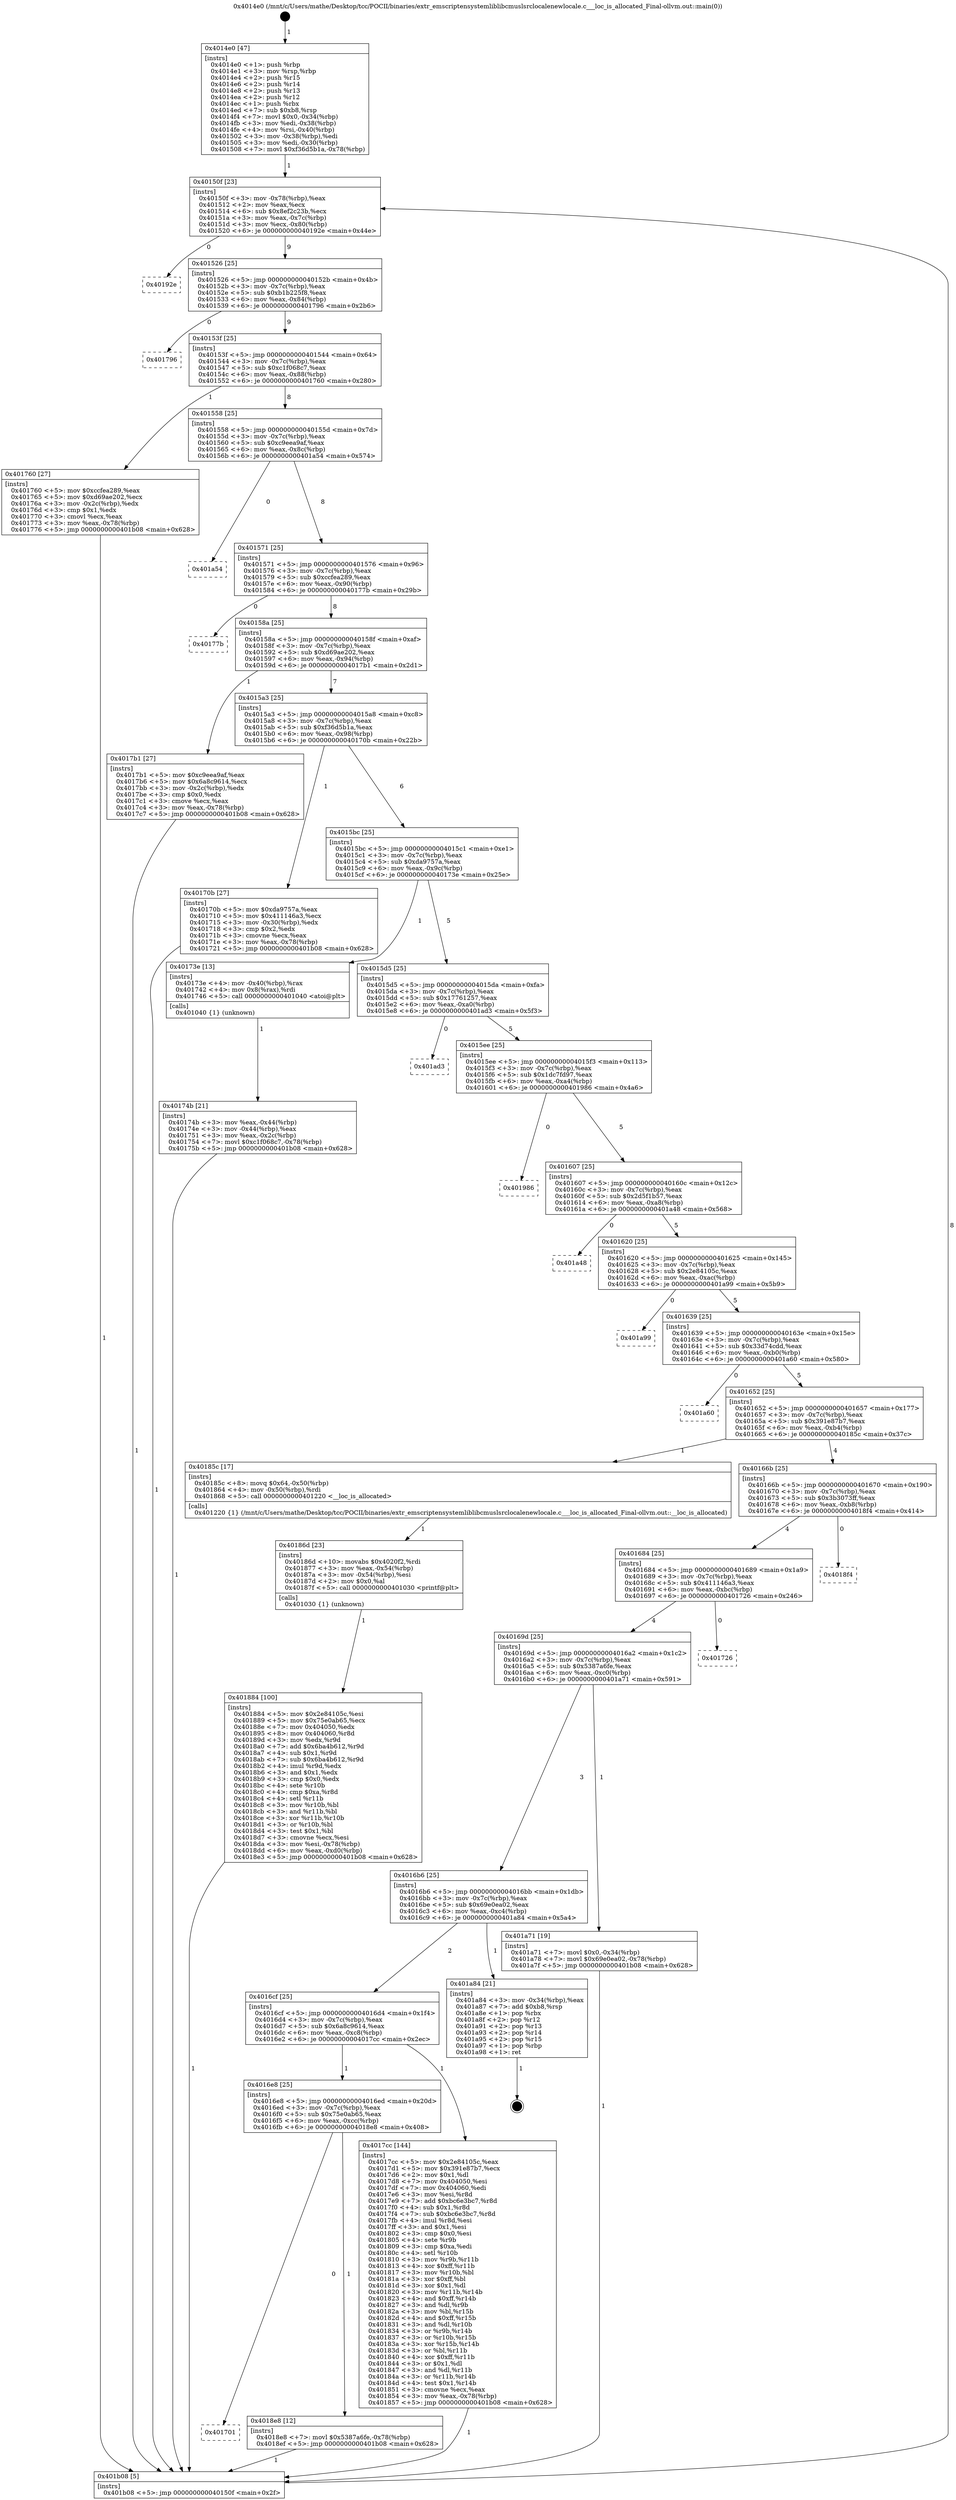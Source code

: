 digraph "0x4014e0" {
  label = "0x4014e0 (/mnt/c/Users/mathe/Desktop/tcc/POCII/binaries/extr_emscriptensystemliblibcmuslsrclocalenewlocale.c___loc_is_allocated_Final-ollvm.out::main(0))"
  labelloc = "t"
  node[shape=record]

  Entry [label="",width=0.3,height=0.3,shape=circle,fillcolor=black,style=filled]
  "0x40150f" [label="{
     0x40150f [23]\l
     | [instrs]\l
     &nbsp;&nbsp;0x40150f \<+3\>: mov -0x78(%rbp),%eax\l
     &nbsp;&nbsp;0x401512 \<+2\>: mov %eax,%ecx\l
     &nbsp;&nbsp;0x401514 \<+6\>: sub $0x8ef2c23b,%ecx\l
     &nbsp;&nbsp;0x40151a \<+3\>: mov %eax,-0x7c(%rbp)\l
     &nbsp;&nbsp;0x40151d \<+3\>: mov %ecx,-0x80(%rbp)\l
     &nbsp;&nbsp;0x401520 \<+6\>: je 000000000040192e \<main+0x44e\>\l
  }"]
  "0x40192e" [label="{
     0x40192e\l
  }", style=dashed]
  "0x401526" [label="{
     0x401526 [25]\l
     | [instrs]\l
     &nbsp;&nbsp;0x401526 \<+5\>: jmp 000000000040152b \<main+0x4b\>\l
     &nbsp;&nbsp;0x40152b \<+3\>: mov -0x7c(%rbp),%eax\l
     &nbsp;&nbsp;0x40152e \<+5\>: sub $0xb1b225f8,%eax\l
     &nbsp;&nbsp;0x401533 \<+6\>: mov %eax,-0x84(%rbp)\l
     &nbsp;&nbsp;0x401539 \<+6\>: je 0000000000401796 \<main+0x2b6\>\l
  }"]
  Exit [label="",width=0.3,height=0.3,shape=circle,fillcolor=black,style=filled,peripheries=2]
  "0x401796" [label="{
     0x401796\l
  }", style=dashed]
  "0x40153f" [label="{
     0x40153f [25]\l
     | [instrs]\l
     &nbsp;&nbsp;0x40153f \<+5\>: jmp 0000000000401544 \<main+0x64\>\l
     &nbsp;&nbsp;0x401544 \<+3\>: mov -0x7c(%rbp),%eax\l
     &nbsp;&nbsp;0x401547 \<+5\>: sub $0xc1f068c7,%eax\l
     &nbsp;&nbsp;0x40154c \<+6\>: mov %eax,-0x88(%rbp)\l
     &nbsp;&nbsp;0x401552 \<+6\>: je 0000000000401760 \<main+0x280\>\l
  }"]
  "0x401701" [label="{
     0x401701\l
  }", style=dashed]
  "0x401760" [label="{
     0x401760 [27]\l
     | [instrs]\l
     &nbsp;&nbsp;0x401760 \<+5\>: mov $0xccfea289,%eax\l
     &nbsp;&nbsp;0x401765 \<+5\>: mov $0xd69ae202,%ecx\l
     &nbsp;&nbsp;0x40176a \<+3\>: mov -0x2c(%rbp),%edx\l
     &nbsp;&nbsp;0x40176d \<+3\>: cmp $0x1,%edx\l
     &nbsp;&nbsp;0x401770 \<+3\>: cmovl %ecx,%eax\l
     &nbsp;&nbsp;0x401773 \<+3\>: mov %eax,-0x78(%rbp)\l
     &nbsp;&nbsp;0x401776 \<+5\>: jmp 0000000000401b08 \<main+0x628\>\l
  }"]
  "0x401558" [label="{
     0x401558 [25]\l
     | [instrs]\l
     &nbsp;&nbsp;0x401558 \<+5\>: jmp 000000000040155d \<main+0x7d\>\l
     &nbsp;&nbsp;0x40155d \<+3\>: mov -0x7c(%rbp),%eax\l
     &nbsp;&nbsp;0x401560 \<+5\>: sub $0xc9eea9af,%eax\l
     &nbsp;&nbsp;0x401565 \<+6\>: mov %eax,-0x8c(%rbp)\l
     &nbsp;&nbsp;0x40156b \<+6\>: je 0000000000401a54 \<main+0x574\>\l
  }"]
  "0x4018e8" [label="{
     0x4018e8 [12]\l
     | [instrs]\l
     &nbsp;&nbsp;0x4018e8 \<+7\>: movl $0x5387a6fe,-0x78(%rbp)\l
     &nbsp;&nbsp;0x4018ef \<+5\>: jmp 0000000000401b08 \<main+0x628\>\l
  }"]
  "0x401a54" [label="{
     0x401a54\l
  }", style=dashed]
  "0x401571" [label="{
     0x401571 [25]\l
     | [instrs]\l
     &nbsp;&nbsp;0x401571 \<+5\>: jmp 0000000000401576 \<main+0x96\>\l
     &nbsp;&nbsp;0x401576 \<+3\>: mov -0x7c(%rbp),%eax\l
     &nbsp;&nbsp;0x401579 \<+5\>: sub $0xccfea289,%eax\l
     &nbsp;&nbsp;0x40157e \<+6\>: mov %eax,-0x90(%rbp)\l
     &nbsp;&nbsp;0x401584 \<+6\>: je 000000000040177b \<main+0x29b\>\l
  }"]
  "0x401884" [label="{
     0x401884 [100]\l
     | [instrs]\l
     &nbsp;&nbsp;0x401884 \<+5\>: mov $0x2e84105c,%esi\l
     &nbsp;&nbsp;0x401889 \<+5\>: mov $0x75e0ab65,%ecx\l
     &nbsp;&nbsp;0x40188e \<+7\>: mov 0x404050,%edx\l
     &nbsp;&nbsp;0x401895 \<+8\>: mov 0x404060,%r8d\l
     &nbsp;&nbsp;0x40189d \<+3\>: mov %edx,%r9d\l
     &nbsp;&nbsp;0x4018a0 \<+7\>: add $0x6ba4b612,%r9d\l
     &nbsp;&nbsp;0x4018a7 \<+4\>: sub $0x1,%r9d\l
     &nbsp;&nbsp;0x4018ab \<+7\>: sub $0x6ba4b612,%r9d\l
     &nbsp;&nbsp;0x4018b2 \<+4\>: imul %r9d,%edx\l
     &nbsp;&nbsp;0x4018b6 \<+3\>: and $0x1,%edx\l
     &nbsp;&nbsp;0x4018b9 \<+3\>: cmp $0x0,%edx\l
     &nbsp;&nbsp;0x4018bc \<+4\>: sete %r10b\l
     &nbsp;&nbsp;0x4018c0 \<+4\>: cmp $0xa,%r8d\l
     &nbsp;&nbsp;0x4018c4 \<+4\>: setl %r11b\l
     &nbsp;&nbsp;0x4018c8 \<+3\>: mov %r10b,%bl\l
     &nbsp;&nbsp;0x4018cb \<+3\>: and %r11b,%bl\l
     &nbsp;&nbsp;0x4018ce \<+3\>: xor %r11b,%r10b\l
     &nbsp;&nbsp;0x4018d1 \<+3\>: or %r10b,%bl\l
     &nbsp;&nbsp;0x4018d4 \<+3\>: test $0x1,%bl\l
     &nbsp;&nbsp;0x4018d7 \<+3\>: cmovne %ecx,%esi\l
     &nbsp;&nbsp;0x4018da \<+3\>: mov %esi,-0x78(%rbp)\l
     &nbsp;&nbsp;0x4018dd \<+6\>: mov %eax,-0xd0(%rbp)\l
     &nbsp;&nbsp;0x4018e3 \<+5\>: jmp 0000000000401b08 \<main+0x628\>\l
  }"]
  "0x40177b" [label="{
     0x40177b\l
  }", style=dashed]
  "0x40158a" [label="{
     0x40158a [25]\l
     | [instrs]\l
     &nbsp;&nbsp;0x40158a \<+5\>: jmp 000000000040158f \<main+0xaf\>\l
     &nbsp;&nbsp;0x40158f \<+3\>: mov -0x7c(%rbp),%eax\l
     &nbsp;&nbsp;0x401592 \<+5\>: sub $0xd69ae202,%eax\l
     &nbsp;&nbsp;0x401597 \<+6\>: mov %eax,-0x94(%rbp)\l
     &nbsp;&nbsp;0x40159d \<+6\>: je 00000000004017b1 \<main+0x2d1\>\l
  }"]
  "0x40186d" [label="{
     0x40186d [23]\l
     | [instrs]\l
     &nbsp;&nbsp;0x40186d \<+10\>: movabs $0x4020f2,%rdi\l
     &nbsp;&nbsp;0x401877 \<+3\>: mov %eax,-0x54(%rbp)\l
     &nbsp;&nbsp;0x40187a \<+3\>: mov -0x54(%rbp),%esi\l
     &nbsp;&nbsp;0x40187d \<+2\>: mov $0x0,%al\l
     &nbsp;&nbsp;0x40187f \<+5\>: call 0000000000401030 \<printf@plt\>\l
     | [calls]\l
     &nbsp;&nbsp;0x401030 \{1\} (unknown)\l
  }"]
  "0x4017b1" [label="{
     0x4017b1 [27]\l
     | [instrs]\l
     &nbsp;&nbsp;0x4017b1 \<+5\>: mov $0xc9eea9af,%eax\l
     &nbsp;&nbsp;0x4017b6 \<+5\>: mov $0x6a8c9614,%ecx\l
     &nbsp;&nbsp;0x4017bb \<+3\>: mov -0x2c(%rbp),%edx\l
     &nbsp;&nbsp;0x4017be \<+3\>: cmp $0x0,%edx\l
     &nbsp;&nbsp;0x4017c1 \<+3\>: cmove %ecx,%eax\l
     &nbsp;&nbsp;0x4017c4 \<+3\>: mov %eax,-0x78(%rbp)\l
     &nbsp;&nbsp;0x4017c7 \<+5\>: jmp 0000000000401b08 \<main+0x628\>\l
  }"]
  "0x4015a3" [label="{
     0x4015a3 [25]\l
     | [instrs]\l
     &nbsp;&nbsp;0x4015a3 \<+5\>: jmp 00000000004015a8 \<main+0xc8\>\l
     &nbsp;&nbsp;0x4015a8 \<+3\>: mov -0x7c(%rbp),%eax\l
     &nbsp;&nbsp;0x4015ab \<+5\>: sub $0xf36d5b1a,%eax\l
     &nbsp;&nbsp;0x4015b0 \<+6\>: mov %eax,-0x98(%rbp)\l
     &nbsp;&nbsp;0x4015b6 \<+6\>: je 000000000040170b \<main+0x22b\>\l
  }"]
  "0x4016e8" [label="{
     0x4016e8 [25]\l
     | [instrs]\l
     &nbsp;&nbsp;0x4016e8 \<+5\>: jmp 00000000004016ed \<main+0x20d\>\l
     &nbsp;&nbsp;0x4016ed \<+3\>: mov -0x7c(%rbp),%eax\l
     &nbsp;&nbsp;0x4016f0 \<+5\>: sub $0x75e0ab65,%eax\l
     &nbsp;&nbsp;0x4016f5 \<+6\>: mov %eax,-0xcc(%rbp)\l
     &nbsp;&nbsp;0x4016fb \<+6\>: je 00000000004018e8 \<main+0x408\>\l
  }"]
  "0x40170b" [label="{
     0x40170b [27]\l
     | [instrs]\l
     &nbsp;&nbsp;0x40170b \<+5\>: mov $0xda9757a,%eax\l
     &nbsp;&nbsp;0x401710 \<+5\>: mov $0x411146a3,%ecx\l
     &nbsp;&nbsp;0x401715 \<+3\>: mov -0x30(%rbp),%edx\l
     &nbsp;&nbsp;0x401718 \<+3\>: cmp $0x2,%edx\l
     &nbsp;&nbsp;0x40171b \<+3\>: cmovne %ecx,%eax\l
     &nbsp;&nbsp;0x40171e \<+3\>: mov %eax,-0x78(%rbp)\l
     &nbsp;&nbsp;0x401721 \<+5\>: jmp 0000000000401b08 \<main+0x628\>\l
  }"]
  "0x4015bc" [label="{
     0x4015bc [25]\l
     | [instrs]\l
     &nbsp;&nbsp;0x4015bc \<+5\>: jmp 00000000004015c1 \<main+0xe1\>\l
     &nbsp;&nbsp;0x4015c1 \<+3\>: mov -0x7c(%rbp),%eax\l
     &nbsp;&nbsp;0x4015c4 \<+5\>: sub $0xda9757a,%eax\l
     &nbsp;&nbsp;0x4015c9 \<+6\>: mov %eax,-0x9c(%rbp)\l
     &nbsp;&nbsp;0x4015cf \<+6\>: je 000000000040173e \<main+0x25e\>\l
  }"]
  "0x401b08" [label="{
     0x401b08 [5]\l
     | [instrs]\l
     &nbsp;&nbsp;0x401b08 \<+5\>: jmp 000000000040150f \<main+0x2f\>\l
  }"]
  "0x4014e0" [label="{
     0x4014e0 [47]\l
     | [instrs]\l
     &nbsp;&nbsp;0x4014e0 \<+1\>: push %rbp\l
     &nbsp;&nbsp;0x4014e1 \<+3\>: mov %rsp,%rbp\l
     &nbsp;&nbsp;0x4014e4 \<+2\>: push %r15\l
     &nbsp;&nbsp;0x4014e6 \<+2\>: push %r14\l
     &nbsp;&nbsp;0x4014e8 \<+2\>: push %r13\l
     &nbsp;&nbsp;0x4014ea \<+2\>: push %r12\l
     &nbsp;&nbsp;0x4014ec \<+1\>: push %rbx\l
     &nbsp;&nbsp;0x4014ed \<+7\>: sub $0xb8,%rsp\l
     &nbsp;&nbsp;0x4014f4 \<+7\>: movl $0x0,-0x34(%rbp)\l
     &nbsp;&nbsp;0x4014fb \<+3\>: mov %edi,-0x38(%rbp)\l
     &nbsp;&nbsp;0x4014fe \<+4\>: mov %rsi,-0x40(%rbp)\l
     &nbsp;&nbsp;0x401502 \<+3\>: mov -0x38(%rbp),%edi\l
     &nbsp;&nbsp;0x401505 \<+3\>: mov %edi,-0x30(%rbp)\l
     &nbsp;&nbsp;0x401508 \<+7\>: movl $0xf36d5b1a,-0x78(%rbp)\l
  }"]
  "0x4017cc" [label="{
     0x4017cc [144]\l
     | [instrs]\l
     &nbsp;&nbsp;0x4017cc \<+5\>: mov $0x2e84105c,%eax\l
     &nbsp;&nbsp;0x4017d1 \<+5\>: mov $0x391e87b7,%ecx\l
     &nbsp;&nbsp;0x4017d6 \<+2\>: mov $0x1,%dl\l
     &nbsp;&nbsp;0x4017d8 \<+7\>: mov 0x404050,%esi\l
     &nbsp;&nbsp;0x4017df \<+7\>: mov 0x404060,%edi\l
     &nbsp;&nbsp;0x4017e6 \<+3\>: mov %esi,%r8d\l
     &nbsp;&nbsp;0x4017e9 \<+7\>: add $0xbc6e3bc7,%r8d\l
     &nbsp;&nbsp;0x4017f0 \<+4\>: sub $0x1,%r8d\l
     &nbsp;&nbsp;0x4017f4 \<+7\>: sub $0xbc6e3bc7,%r8d\l
     &nbsp;&nbsp;0x4017fb \<+4\>: imul %r8d,%esi\l
     &nbsp;&nbsp;0x4017ff \<+3\>: and $0x1,%esi\l
     &nbsp;&nbsp;0x401802 \<+3\>: cmp $0x0,%esi\l
     &nbsp;&nbsp;0x401805 \<+4\>: sete %r9b\l
     &nbsp;&nbsp;0x401809 \<+3\>: cmp $0xa,%edi\l
     &nbsp;&nbsp;0x40180c \<+4\>: setl %r10b\l
     &nbsp;&nbsp;0x401810 \<+3\>: mov %r9b,%r11b\l
     &nbsp;&nbsp;0x401813 \<+4\>: xor $0xff,%r11b\l
     &nbsp;&nbsp;0x401817 \<+3\>: mov %r10b,%bl\l
     &nbsp;&nbsp;0x40181a \<+3\>: xor $0xff,%bl\l
     &nbsp;&nbsp;0x40181d \<+3\>: xor $0x1,%dl\l
     &nbsp;&nbsp;0x401820 \<+3\>: mov %r11b,%r14b\l
     &nbsp;&nbsp;0x401823 \<+4\>: and $0xff,%r14b\l
     &nbsp;&nbsp;0x401827 \<+3\>: and %dl,%r9b\l
     &nbsp;&nbsp;0x40182a \<+3\>: mov %bl,%r15b\l
     &nbsp;&nbsp;0x40182d \<+4\>: and $0xff,%r15b\l
     &nbsp;&nbsp;0x401831 \<+3\>: and %dl,%r10b\l
     &nbsp;&nbsp;0x401834 \<+3\>: or %r9b,%r14b\l
     &nbsp;&nbsp;0x401837 \<+3\>: or %r10b,%r15b\l
     &nbsp;&nbsp;0x40183a \<+3\>: xor %r15b,%r14b\l
     &nbsp;&nbsp;0x40183d \<+3\>: or %bl,%r11b\l
     &nbsp;&nbsp;0x401840 \<+4\>: xor $0xff,%r11b\l
     &nbsp;&nbsp;0x401844 \<+3\>: or $0x1,%dl\l
     &nbsp;&nbsp;0x401847 \<+3\>: and %dl,%r11b\l
     &nbsp;&nbsp;0x40184a \<+3\>: or %r11b,%r14b\l
     &nbsp;&nbsp;0x40184d \<+4\>: test $0x1,%r14b\l
     &nbsp;&nbsp;0x401851 \<+3\>: cmovne %ecx,%eax\l
     &nbsp;&nbsp;0x401854 \<+3\>: mov %eax,-0x78(%rbp)\l
     &nbsp;&nbsp;0x401857 \<+5\>: jmp 0000000000401b08 \<main+0x628\>\l
  }"]
  "0x40173e" [label="{
     0x40173e [13]\l
     | [instrs]\l
     &nbsp;&nbsp;0x40173e \<+4\>: mov -0x40(%rbp),%rax\l
     &nbsp;&nbsp;0x401742 \<+4\>: mov 0x8(%rax),%rdi\l
     &nbsp;&nbsp;0x401746 \<+5\>: call 0000000000401040 \<atoi@plt\>\l
     | [calls]\l
     &nbsp;&nbsp;0x401040 \{1\} (unknown)\l
  }"]
  "0x4015d5" [label="{
     0x4015d5 [25]\l
     | [instrs]\l
     &nbsp;&nbsp;0x4015d5 \<+5\>: jmp 00000000004015da \<main+0xfa\>\l
     &nbsp;&nbsp;0x4015da \<+3\>: mov -0x7c(%rbp),%eax\l
     &nbsp;&nbsp;0x4015dd \<+5\>: sub $0x17761257,%eax\l
     &nbsp;&nbsp;0x4015e2 \<+6\>: mov %eax,-0xa0(%rbp)\l
     &nbsp;&nbsp;0x4015e8 \<+6\>: je 0000000000401ad3 \<main+0x5f3\>\l
  }"]
  "0x40174b" [label="{
     0x40174b [21]\l
     | [instrs]\l
     &nbsp;&nbsp;0x40174b \<+3\>: mov %eax,-0x44(%rbp)\l
     &nbsp;&nbsp;0x40174e \<+3\>: mov -0x44(%rbp),%eax\l
     &nbsp;&nbsp;0x401751 \<+3\>: mov %eax,-0x2c(%rbp)\l
     &nbsp;&nbsp;0x401754 \<+7\>: movl $0xc1f068c7,-0x78(%rbp)\l
     &nbsp;&nbsp;0x40175b \<+5\>: jmp 0000000000401b08 \<main+0x628\>\l
  }"]
  "0x4016cf" [label="{
     0x4016cf [25]\l
     | [instrs]\l
     &nbsp;&nbsp;0x4016cf \<+5\>: jmp 00000000004016d4 \<main+0x1f4\>\l
     &nbsp;&nbsp;0x4016d4 \<+3\>: mov -0x7c(%rbp),%eax\l
     &nbsp;&nbsp;0x4016d7 \<+5\>: sub $0x6a8c9614,%eax\l
     &nbsp;&nbsp;0x4016dc \<+6\>: mov %eax,-0xc8(%rbp)\l
     &nbsp;&nbsp;0x4016e2 \<+6\>: je 00000000004017cc \<main+0x2ec\>\l
  }"]
  "0x401ad3" [label="{
     0x401ad3\l
  }", style=dashed]
  "0x4015ee" [label="{
     0x4015ee [25]\l
     | [instrs]\l
     &nbsp;&nbsp;0x4015ee \<+5\>: jmp 00000000004015f3 \<main+0x113\>\l
     &nbsp;&nbsp;0x4015f3 \<+3\>: mov -0x7c(%rbp),%eax\l
     &nbsp;&nbsp;0x4015f6 \<+5\>: sub $0x1dc7fd97,%eax\l
     &nbsp;&nbsp;0x4015fb \<+6\>: mov %eax,-0xa4(%rbp)\l
     &nbsp;&nbsp;0x401601 \<+6\>: je 0000000000401986 \<main+0x4a6\>\l
  }"]
  "0x401a84" [label="{
     0x401a84 [21]\l
     | [instrs]\l
     &nbsp;&nbsp;0x401a84 \<+3\>: mov -0x34(%rbp),%eax\l
     &nbsp;&nbsp;0x401a87 \<+7\>: add $0xb8,%rsp\l
     &nbsp;&nbsp;0x401a8e \<+1\>: pop %rbx\l
     &nbsp;&nbsp;0x401a8f \<+2\>: pop %r12\l
     &nbsp;&nbsp;0x401a91 \<+2\>: pop %r13\l
     &nbsp;&nbsp;0x401a93 \<+2\>: pop %r14\l
     &nbsp;&nbsp;0x401a95 \<+2\>: pop %r15\l
     &nbsp;&nbsp;0x401a97 \<+1\>: pop %rbp\l
     &nbsp;&nbsp;0x401a98 \<+1\>: ret\l
  }"]
  "0x401986" [label="{
     0x401986\l
  }", style=dashed]
  "0x401607" [label="{
     0x401607 [25]\l
     | [instrs]\l
     &nbsp;&nbsp;0x401607 \<+5\>: jmp 000000000040160c \<main+0x12c\>\l
     &nbsp;&nbsp;0x40160c \<+3\>: mov -0x7c(%rbp),%eax\l
     &nbsp;&nbsp;0x40160f \<+5\>: sub $0x2d5f1b57,%eax\l
     &nbsp;&nbsp;0x401614 \<+6\>: mov %eax,-0xa8(%rbp)\l
     &nbsp;&nbsp;0x40161a \<+6\>: je 0000000000401a48 \<main+0x568\>\l
  }"]
  "0x4016b6" [label="{
     0x4016b6 [25]\l
     | [instrs]\l
     &nbsp;&nbsp;0x4016b6 \<+5\>: jmp 00000000004016bb \<main+0x1db\>\l
     &nbsp;&nbsp;0x4016bb \<+3\>: mov -0x7c(%rbp),%eax\l
     &nbsp;&nbsp;0x4016be \<+5\>: sub $0x69e0ea02,%eax\l
     &nbsp;&nbsp;0x4016c3 \<+6\>: mov %eax,-0xc4(%rbp)\l
     &nbsp;&nbsp;0x4016c9 \<+6\>: je 0000000000401a84 \<main+0x5a4\>\l
  }"]
  "0x401a48" [label="{
     0x401a48\l
  }", style=dashed]
  "0x401620" [label="{
     0x401620 [25]\l
     | [instrs]\l
     &nbsp;&nbsp;0x401620 \<+5\>: jmp 0000000000401625 \<main+0x145\>\l
     &nbsp;&nbsp;0x401625 \<+3\>: mov -0x7c(%rbp),%eax\l
     &nbsp;&nbsp;0x401628 \<+5\>: sub $0x2e84105c,%eax\l
     &nbsp;&nbsp;0x40162d \<+6\>: mov %eax,-0xac(%rbp)\l
     &nbsp;&nbsp;0x401633 \<+6\>: je 0000000000401a99 \<main+0x5b9\>\l
  }"]
  "0x401a71" [label="{
     0x401a71 [19]\l
     | [instrs]\l
     &nbsp;&nbsp;0x401a71 \<+7\>: movl $0x0,-0x34(%rbp)\l
     &nbsp;&nbsp;0x401a78 \<+7\>: movl $0x69e0ea02,-0x78(%rbp)\l
     &nbsp;&nbsp;0x401a7f \<+5\>: jmp 0000000000401b08 \<main+0x628\>\l
  }"]
  "0x401a99" [label="{
     0x401a99\l
  }", style=dashed]
  "0x401639" [label="{
     0x401639 [25]\l
     | [instrs]\l
     &nbsp;&nbsp;0x401639 \<+5\>: jmp 000000000040163e \<main+0x15e\>\l
     &nbsp;&nbsp;0x40163e \<+3\>: mov -0x7c(%rbp),%eax\l
     &nbsp;&nbsp;0x401641 \<+5\>: sub $0x33d74cdd,%eax\l
     &nbsp;&nbsp;0x401646 \<+6\>: mov %eax,-0xb0(%rbp)\l
     &nbsp;&nbsp;0x40164c \<+6\>: je 0000000000401a60 \<main+0x580\>\l
  }"]
  "0x40169d" [label="{
     0x40169d [25]\l
     | [instrs]\l
     &nbsp;&nbsp;0x40169d \<+5\>: jmp 00000000004016a2 \<main+0x1c2\>\l
     &nbsp;&nbsp;0x4016a2 \<+3\>: mov -0x7c(%rbp),%eax\l
     &nbsp;&nbsp;0x4016a5 \<+5\>: sub $0x5387a6fe,%eax\l
     &nbsp;&nbsp;0x4016aa \<+6\>: mov %eax,-0xc0(%rbp)\l
     &nbsp;&nbsp;0x4016b0 \<+6\>: je 0000000000401a71 \<main+0x591\>\l
  }"]
  "0x401a60" [label="{
     0x401a60\l
  }", style=dashed]
  "0x401652" [label="{
     0x401652 [25]\l
     | [instrs]\l
     &nbsp;&nbsp;0x401652 \<+5\>: jmp 0000000000401657 \<main+0x177\>\l
     &nbsp;&nbsp;0x401657 \<+3\>: mov -0x7c(%rbp),%eax\l
     &nbsp;&nbsp;0x40165a \<+5\>: sub $0x391e87b7,%eax\l
     &nbsp;&nbsp;0x40165f \<+6\>: mov %eax,-0xb4(%rbp)\l
     &nbsp;&nbsp;0x401665 \<+6\>: je 000000000040185c \<main+0x37c\>\l
  }"]
  "0x401726" [label="{
     0x401726\l
  }", style=dashed]
  "0x40185c" [label="{
     0x40185c [17]\l
     | [instrs]\l
     &nbsp;&nbsp;0x40185c \<+8\>: movq $0x64,-0x50(%rbp)\l
     &nbsp;&nbsp;0x401864 \<+4\>: mov -0x50(%rbp),%rdi\l
     &nbsp;&nbsp;0x401868 \<+5\>: call 0000000000401220 \<__loc_is_allocated\>\l
     | [calls]\l
     &nbsp;&nbsp;0x401220 \{1\} (/mnt/c/Users/mathe/Desktop/tcc/POCII/binaries/extr_emscriptensystemliblibcmuslsrclocalenewlocale.c___loc_is_allocated_Final-ollvm.out::__loc_is_allocated)\l
  }"]
  "0x40166b" [label="{
     0x40166b [25]\l
     | [instrs]\l
     &nbsp;&nbsp;0x40166b \<+5\>: jmp 0000000000401670 \<main+0x190\>\l
     &nbsp;&nbsp;0x401670 \<+3\>: mov -0x7c(%rbp),%eax\l
     &nbsp;&nbsp;0x401673 \<+5\>: sub $0x3b3073ff,%eax\l
     &nbsp;&nbsp;0x401678 \<+6\>: mov %eax,-0xb8(%rbp)\l
     &nbsp;&nbsp;0x40167e \<+6\>: je 00000000004018f4 \<main+0x414\>\l
  }"]
  "0x401684" [label="{
     0x401684 [25]\l
     | [instrs]\l
     &nbsp;&nbsp;0x401684 \<+5\>: jmp 0000000000401689 \<main+0x1a9\>\l
     &nbsp;&nbsp;0x401689 \<+3\>: mov -0x7c(%rbp),%eax\l
     &nbsp;&nbsp;0x40168c \<+5\>: sub $0x411146a3,%eax\l
     &nbsp;&nbsp;0x401691 \<+6\>: mov %eax,-0xbc(%rbp)\l
     &nbsp;&nbsp;0x401697 \<+6\>: je 0000000000401726 \<main+0x246\>\l
  }"]
  "0x4018f4" [label="{
     0x4018f4\l
  }", style=dashed]
  Entry -> "0x4014e0" [label=" 1"]
  "0x40150f" -> "0x40192e" [label=" 0"]
  "0x40150f" -> "0x401526" [label=" 9"]
  "0x401a84" -> Exit [label=" 1"]
  "0x401526" -> "0x401796" [label=" 0"]
  "0x401526" -> "0x40153f" [label=" 9"]
  "0x401a71" -> "0x401b08" [label=" 1"]
  "0x40153f" -> "0x401760" [label=" 1"]
  "0x40153f" -> "0x401558" [label=" 8"]
  "0x4018e8" -> "0x401b08" [label=" 1"]
  "0x401558" -> "0x401a54" [label=" 0"]
  "0x401558" -> "0x401571" [label=" 8"]
  "0x4016e8" -> "0x401701" [label=" 0"]
  "0x401571" -> "0x40177b" [label=" 0"]
  "0x401571" -> "0x40158a" [label=" 8"]
  "0x4016e8" -> "0x4018e8" [label=" 1"]
  "0x40158a" -> "0x4017b1" [label=" 1"]
  "0x40158a" -> "0x4015a3" [label=" 7"]
  "0x401884" -> "0x401b08" [label=" 1"]
  "0x4015a3" -> "0x40170b" [label=" 1"]
  "0x4015a3" -> "0x4015bc" [label=" 6"]
  "0x40170b" -> "0x401b08" [label=" 1"]
  "0x4014e0" -> "0x40150f" [label=" 1"]
  "0x401b08" -> "0x40150f" [label=" 8"]
  "0x40186d" -> "0x401884" [label=" 1"]
  "0x4015bc" -> "0x40173e" [label=" 1"]
  "0x4015bc" -> "0x4015d5" [label=" 5"]
  "0x40173e" -> "0x40174b" [label=" 1"]
  "0x40174b" -> "0x401b08" [label=" 1"]
  "0x401760" -> "0x401b08" [label=" 1"]
  "0x4017b1" -> "0x401b08" [label=" 1"]
  "0x40185c" -> "0x40186d" [label=" 1"]
  "0x4015d5" -> "0x401ad3" [label=" 0"]
  "0x4015d5" -> "0x4015ee" [label=" 5"]
  "0x4016cf" -> "0x4016e8" [label=" 1"]
  "0x4015ee" -> "0x401986" [label=" 0"]
  "0x4015ee" -> "0x401607" [label=" 5"]
  "0x4016cf" -> "0x4017cc" [label=" 1"]
  "0x401607" -> "0x401a48" [label=" 0"]
  "0x401607" -> "0x401620" [label=" 5"]
  "0x4016b6" -> "0x4016cf" [label=" 2"]
  "0x401620" -> "0x401a99" [label=" 0"]
  "0x401620" -> "0x401639" [label=" 5"]
  "0x4016b6" -> "0x401a84" [label=" 1"]
  "0x401639" -> "0x401a60" [label=" 0"]
  "0x401639" -> "0x401652" [label=" 5"]
  "0x40169d" -> "0x4016b6" [label=" 3"]
  "0x401652" -> "0x40185c" [label=" 1"]
  "0x401652" -> "0x40166b" [label=" 4"]
  "0x40169d" -> "0x401a71" [label=" 1"]
  "0x40166b" -> "0x4018f4" [label=" 0"]
  "0x40166b" -> "0x401684" [label=" 4"]
  "0x4017cc" -> "0x401b08" [label=" 1"]
  "0x401684" -> "0x401726" [label=" 0"]
  "0x401684" -> "0x40169d" [label=" 4"]
}

